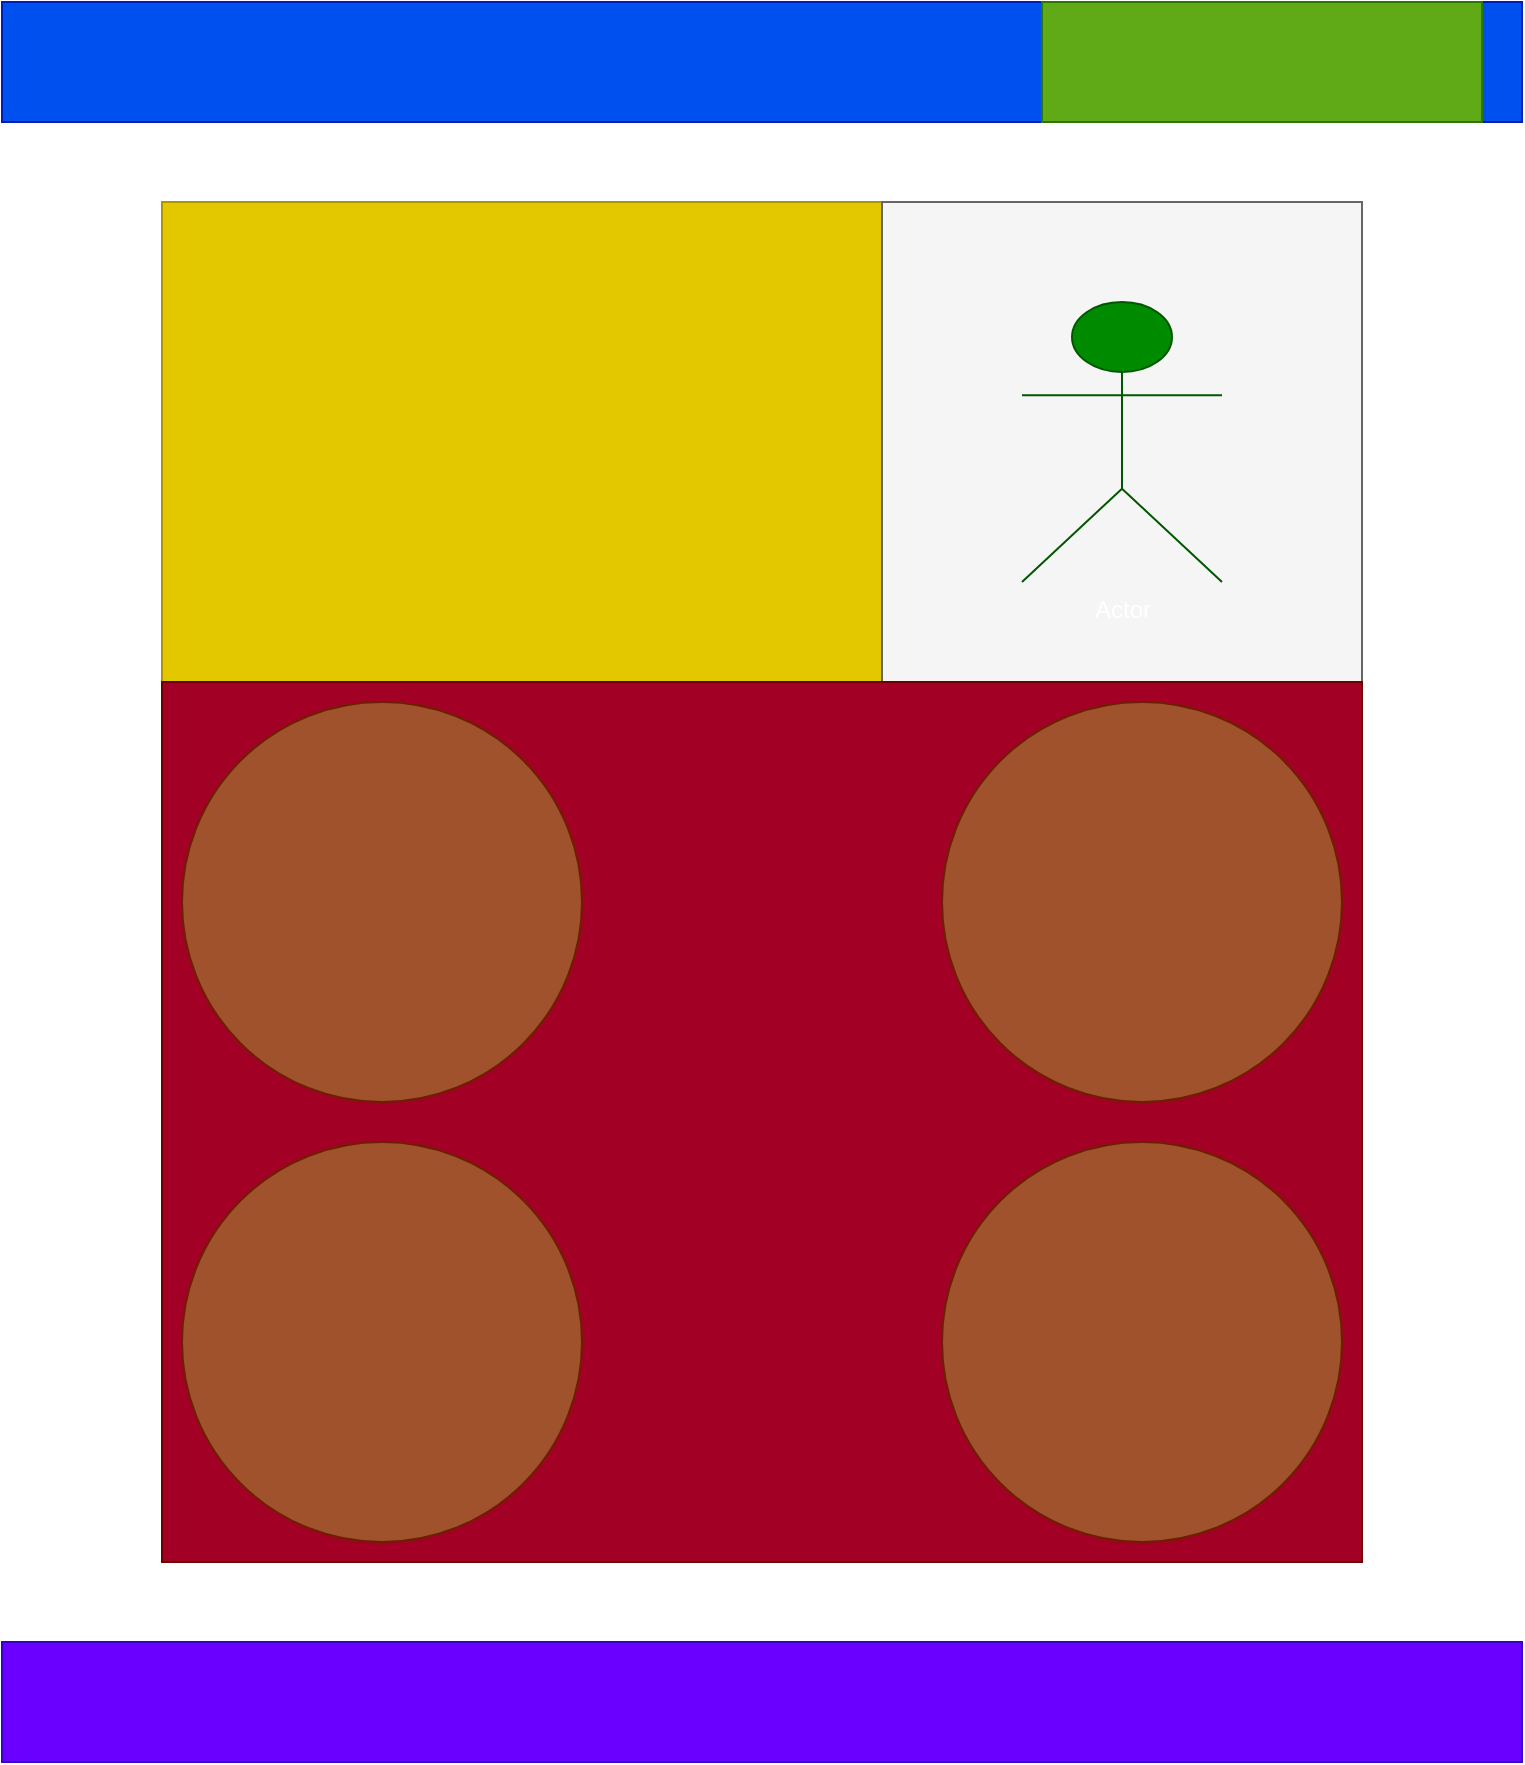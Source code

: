 <mxfile>
    <diagram id="1Fx36RAhyoAalm09Eo0x" name="Page-1">
        <mxGraphModel dx="1863" dy="963" grid="1" gridSize="10" guides="1" tooltips="1" connect="1" arrows="1" fold="1" page="1" pageScale="1" pageWidth="850" pageHeight="1100" math="0" shadow="0">
            <root>
                <mxCell id="0"/>
                <mxCell id="1" parent="0"/>
                <mxCell id="2" value="" style="rounded=0;whiteSpace=wrap;html=1;fillColor=#0050ef;fontColor=#ffffff;strokeColor=#001DBC;" parent="1" vertex="1">
                    <mxGeometry x="40" y="20" width="760" height="60" as="geometry"/>
                </mxCell>
                <mxCell id="3" value="" style="rounded=0;whiteSpace=wrap;html=1;fillColor=#60a917;fontColor=#ffffff;strokeColor=#2D7600;" parent="1" vertex="1">
                    <mxGeometry x="560" y="20" width="220" height="60" as="geometry"/>
                </mxCell>
                <mxCell id="4" value="" style="rounded=0;whiteSpace=wrap;html=1;fillColor=#e3c800;fontColor=#000000;strokeColor=#B09500;" parent="1" vertex="1">
                    <mxGeometry x="120" y="120" width="360" height="240" as="geometry"/>
                </mxCell>
                <mxCell id="5" value="" style="whiteSpace=wrap;html=1;aspect=fixed;fillColor=#f5f5f5;fontColor=#333333;strokeColor=#666666;" parent="1" vertex="1">
                    <mxGeometry x="480" y="120" width="240" height="240" as="geometry"/>
                </mxCell>
                <mxCell id="6" value="Actor" style="shape=umlActor;verticalLabelPosition=bottom;verticalAlign=top;html=1;outlineConnect=0;fillColor=#008a00;fontColor=#ffffff;strokeColor=#005700;" vertex="1" parent="1">
                    <mxGeometry x="550" y="170" width="100" height="140" as="geometry"/>
                </mxCell>
                <mxCell id="7" value="" style="rounded=0;whiteSpace=wrap;html=1;fillColor=#6a00ff;fontColor=#ffffff;strokeColor=#3700CC;" vertex="1" parent="1">
                    <mxGeometry x="40" y="840" width="760" height="60" as="geometry"/>
                </mxCell>
                <mxCell id="8" value="" style="rounded=0;whiteSpace=wrap;html=1;fillColor=#a20025;fontColor=#ffffff;strokeColor=#6F0000;" vertex="1" parent="1">
                    <mxGeometry x="120" y="360" width="600" height="440" as="geometry"/>
                </mxCell>
                <mxCell id="9" value="" style="ellipse;whiteSpace=wrap;html=1;aspect=fixed;fillColor=#a0522d;fontColor=#ffffff;strokeColor=#6D1F00;" vertex="1" parent="1">
                    <mxGeometry x="130" y="370" width="200" height="200" as="geometry"/>
                </mxCell>
                <mxCell id="10" value="" style="ellipse;whiteSpace=wrap;html=1;aspect=fixed;fillColor=#a0522d;fontColor=#ffffff;strokeColor=#6D1F00;" vertex="1" parent="1">
                    <mxGeometry x="510" y="590" width="200" height="200" as="geometry"/>
                </mxCell>
                <mxCell id="12" value="" style="ellipse;whiteSpace=wrap;html=1;aspect=fixed;fillColor=#a0522d;fontColor=#ffffff;strokeColor=#6D1F00;" vertex="1" parent="1">
                    <mxGeometry x="130" y="590" width="200" height="200" as="geometry"/>
                </mxCell>
                <mxCell id="13" value="" style="ellipse;whiteSpace=wrap;html=1;aspect=fixed;fillColor=#a0522d;fontColor=#ffffff;strokeColor=#6D1F00;" vertex="1" parent="1">
                    <mxGeometry x="510" y="370" width="200" height="200" as="geometry"/>
                </mxCell>
            </root>
        </mxGraphModel>
    </diagram>
</mxfile>